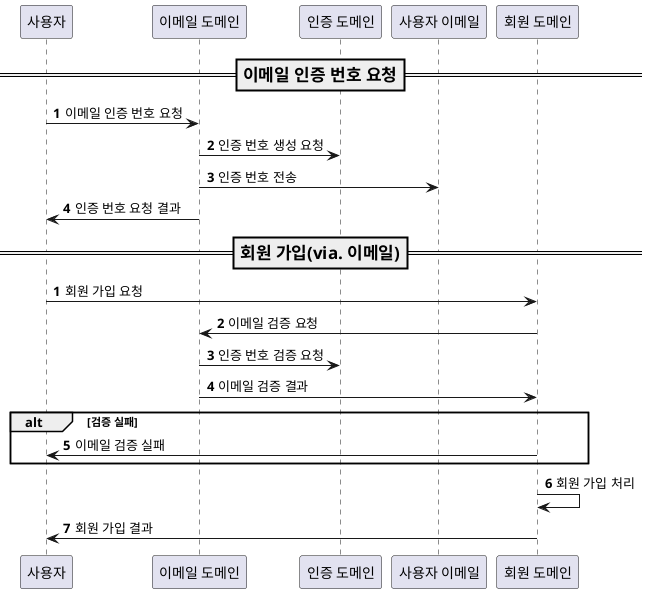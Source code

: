 @startuml
autonumber
=== 이메일 인증 번호 요청 ==
사용자 -> "이메일 도메인": 이메일 인증 번호 요청
"이메일 도메인" -> "인증 도메인": 인증 번호 생성 요청
"이메일 도메인" -> "사용자 이메일": 인증 번호 전송
"이메일 도메인" -> 사용자: 인증 번호 요청 결과

autonumber
=== 회원 가입(via. 이메일) ==
사용자 -> "회원 도메인": 회원 가입 요청
"회원 도메인" -> "이메일 도메인": 이메일 검증 요청
"이메일 도메인" -> "인증 도메인": 인증 번호 검증 요청
"이메일 도메인" -> "회원 도메인": 이메일 검증 결과
alt 검증 실패
  "회원 도메인" -> 사용자: 이메일 검증 실패
end
"회원 도메인" -> "회원 도메인": 회원 가입 처리
"회원 도메인" -> 사용자: 회원 가입 결과
@enduml